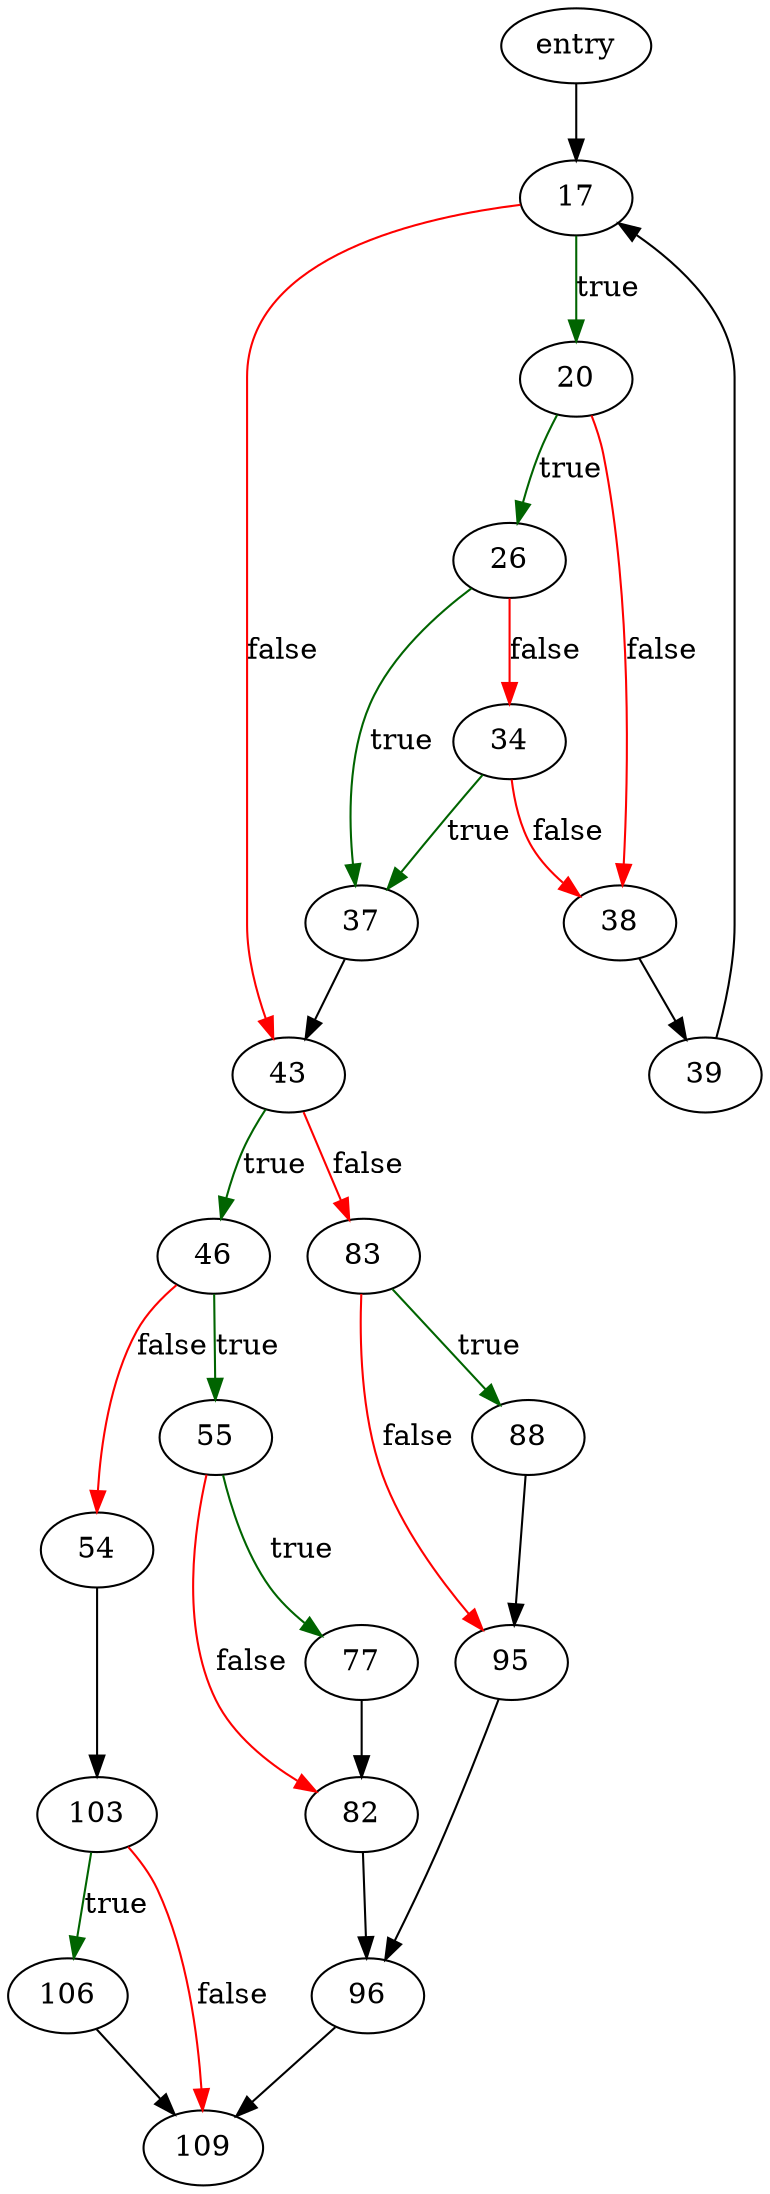 digraph "sqlite3_set_auxdata" {
	// Node definitions.
	4 [label=entry];
	17;
	20;
	26;
	34;
	37;
	38;
	39;
	43;
	46;
	54;
	55;
	77;
	82;
	83;
	88;
	95;
	96;
	103;
	106;
	109;

	// Edge definitions.
	4 -> 17;
	17 -> 20 [
		color=darkgreen
		label=true
	];
	17 -> 43 [
		color=red
		label=false
	];
	20 -> 26 [
		color=darkgreen
		label=true
	];
	20 -> 38 [
		color=red
		label=false
	];
	26 -> 34 [
		color=red
		label=false
	];
	26 -> 37 [
		color=darkgreen
		label=true
	];
	34 -> 37 [
		color=darkgreen
		label=true
	];
	34 -> 38 [
		color=red
		label=false
	];
	37 -> 43;
	38 -> 39;
	39 -> 17;
	43 -> 46 [
		color=darkgreen
		label=true
	];
	43 -> 83 [
		color=red
		label=false
	];
	46 -> 54 [
		color=red
		label=false
	];
	46 -> 55 [
		color=darkgreen
		label=true
	];
	54 -> 103;
	55 -> 77 [
		color=darkgreen
		label=true
	];
	55 -> 82 [
		color=red
		label=false
	];
	77 -> 82;
	82 -> 96;
	83 -> 88 [
		color=darkgreen
		label=true
	];
	83 -> 95 [
		color=red
		label=false
	];
	88 -> 95;
	95 -> 96;
	96 -> 109;
	103 -> 106 [
		color=darkgreen
		label=true
	];
	103 -> 109 [
		color=red
		label=false
	];
	106 -> 109;
}